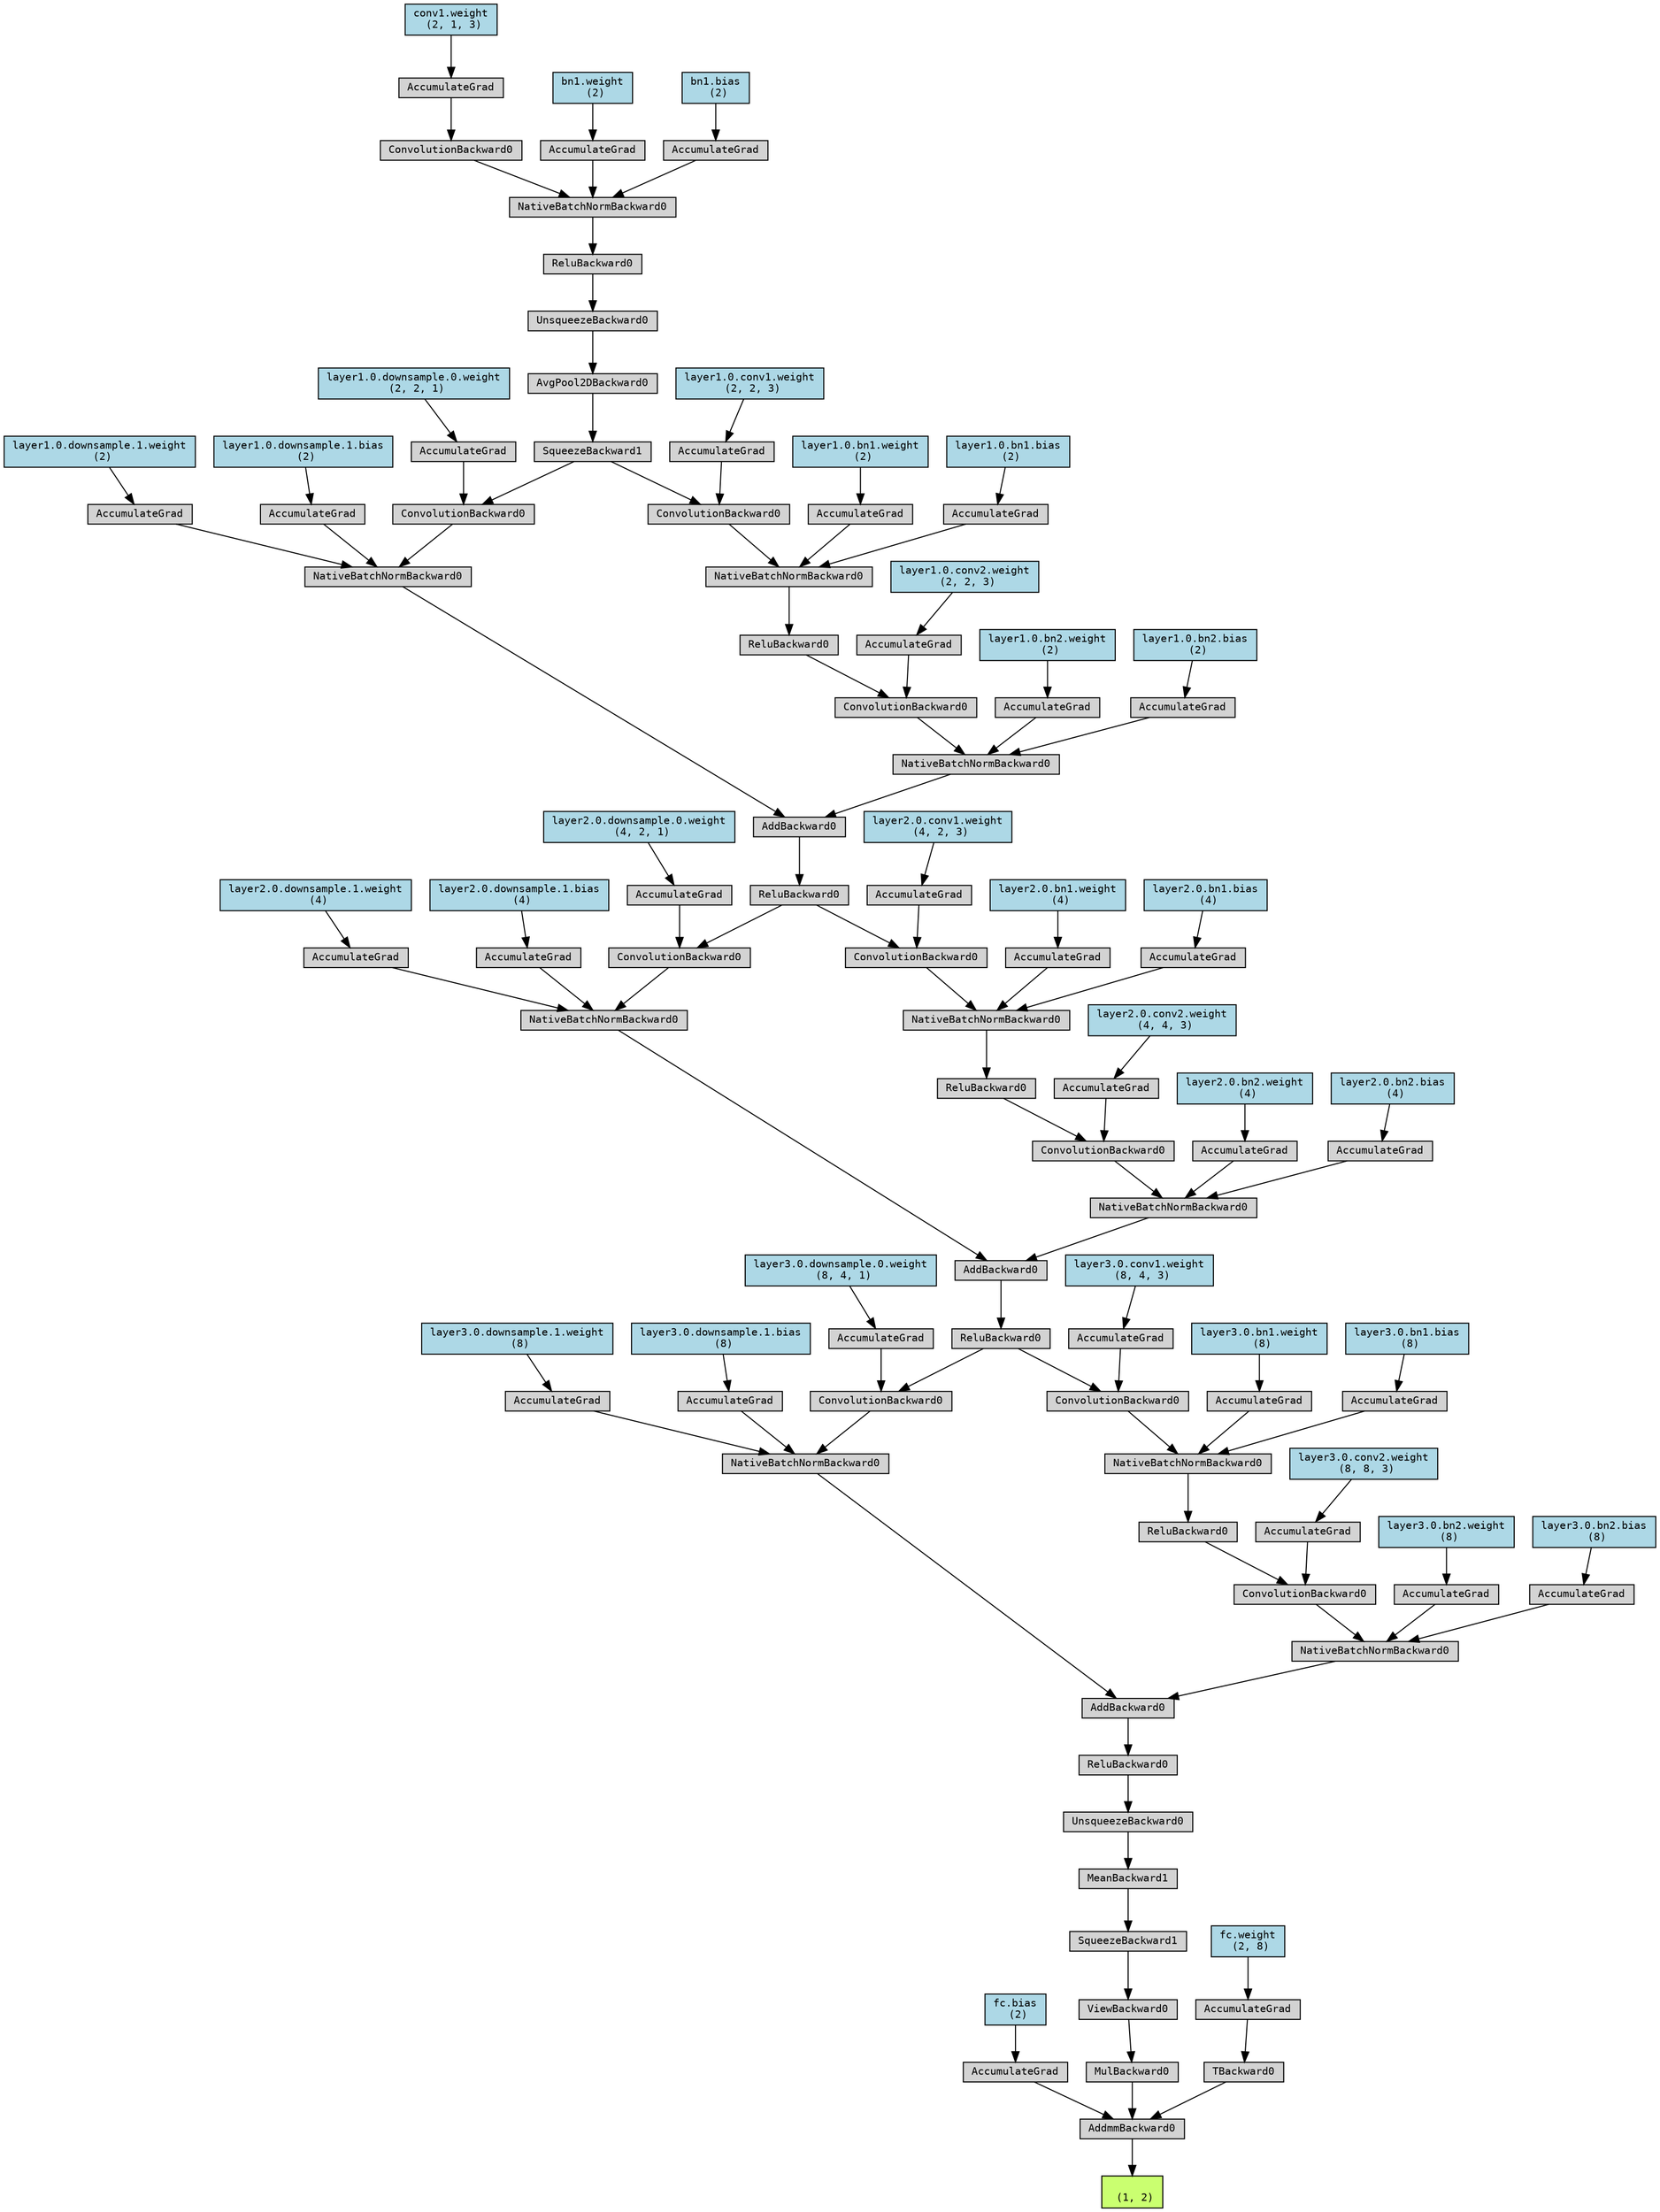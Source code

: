 digraph {
	graph [size="31.799999999999997,31.799999999999997"]
	node [align=left fontname=monospace fontsize=10 height=0.2 ranksep=0.1 shape=box style=filled]
	2533319736480 [label="
 (1, 2)" fillcolor=darkolivegreen1]
	2533828925312 [label=AddmmBackward0]
	2533836040144 -> 2533828925312
	2533319730160 [label="fc.bias
 (2)" fillcolor=lightblue]
	2533319730160 -> 2533836040144
	2533836040144 [label=AccumulateGrad]
	2533836040240 -> 2533828925312
	2533836040240 [label=MulBackward0]
	2533806445696 -> 2533836040240
	2533806445696 [label=ViewBackward0]
	2533836039952 -> 2533806445696
	2533836039952 [label=SqueezeBackward1]
	2533813933808 -> 2533836039952
	2533813933808 [label=MeanBackward1]
	2533836040432 -> 2533813933808
	2533836040432 [label=UnsqueezeBackward0]
	2533836040528 -> 2533836040432
	2533836040528 [label=ReluBackward0]
	2533836040624 -> 2533836040528
	2533836040624 [label=AddBackward0]
	2533836040720 -> 2533836040624
	2533836040720 [label=NativeBatchNormBackward0]
	2533832889760 -> 2533836040720
	2533832889760 [label=ConvolutionBackward0]
	2533813933760 -> 2533832889760
	2533813933760 [label=ReluBackward0]
	2533836041104 -> 2533813933760
	2533836041104 [label=NativeBatchNormBackward0]
	2533836041200 -> 2533836041104
	2533836041200 [label=ConvolutionBackward0]
	2533836041392 -> 2533836041200
	2533836041392 [label=ReluBackward0]
	2533836041536 -> 2533836041392
	2533836041536 [label=AddBackward0]
	2533836041632 -> 2533836041536
	2533836041632 [label=NativeBatchNormBackward0]
	2533836041776 -> 2533836041632
	2533836041776 [label=ConvolutionBackward0]
	2533836041968 -> 2533836041776
	2533836041968 [label=ReluBackward0]
	2533836042112 -> 2533836041968
	2533836042112 [label=NativeBatchNormBackward0]
	2533836042208 -> 2533836042112
	2533836042208 [label=ConvolutionBackward0]
	2533836042400 -> 2533836042208
	2533836042400 [label=ReluBackward0]
	2533836042544 -> 2533836042400
	2533836042544 [label=AddBackward0]
	2533836042640 -> 2533836042544
	2533836042640 [label=NativeBatchNormBackward0]
	2533836042784 -> 2533836042640
	2533836042784 [label=ConvolutionBackward0]
	2533836042976 -> 2533836042784
	2533836042976 [label=ReluBackward0]
	2533836043120 -> 2533836042976
	2533836043120 [label=NativeBatchNormBackward0]
	2533836043216 -> 2533836043120
	2533836043216 [label=ConvolutionBackward0]
	2533836043408 -> 2533836043216
	2533836043408 [label=SqueezeBackward1]
	2533836043552 -> 2533836043408
	2533836043552 [label=AvgPool2DBackward0]
	2533836043648 -> 2533836043552
	2533836043648 [label=UnsqueezeBackward0]
	2533836043744 -> 2533836043648
	2533836043744 [label=ReluBackward0]
	2533836043792 -> 2533836043744
	2533836043792 [label=NativeBatchNormBackward0]
	2533836043936 -> 2533836043792
	2533836043936 [label=ConvolutionBackward0]
	2533836044224 -> 2533836043936
	2533319682128 [label="conv1.weight
 (2, 1, 3)" fillcolor=lightblue]
	2533319682128 -> 2533836044224
	2533836044224 [label=AccumulateGrad]
	2533836043888 -> 2533836043792
	2533319682288 [label="bn1.weight
 (2)" fillcolor=lightblue]
	2533319682288 -> 2533836043888
	2533836043888 [label=AccumulateGrad]
	2533836044032 -> 2533836043792
	2533319682048 [label="bn1.bias
 (2)" fillcolor=lightblue]
	2533319682048 -> 2533836044032
	2533836044032 [label=AccumulateGrad]
	2533836043360 -> 2533836043216
	2533319687168 [label="layer1.0.conv1.weight
 (2, 2, 3)" fillcolor=lightblue]
	2533319687168 -> 2533836043360
	2533836043360 [label=AccumulateGrad]
	2533836043168 -> 2533836043120
	2533319687088 [label="layer1.0.bn1.weight
 (2)" fillcolor=lightblue]
	2533319687088 -> 2533836043168
	2533836043168 [label=AccumulateGrad]
	2533836043024 -> 2533836043120
	2533319675728 [label="layer1.0.bn1.bias
 (2)" fillcolor=lightblue]
	2533319675728 -> 2533836043024
	2533836043024 [label=AccumulateGrad]
	2533836042928 -> 2533836042784
	2533319677168 [label="layer1.0.conv2.weight
 (2, 2, 3)" fillcolor=lightblue]
	2533319677168 -> 2533836042928
	2533836042928 [label=AccumulateGrad]
	2533836042736 -> 2533836042640
	2533319677088 [label="layer1.0.bn2.weight
 (2)" fillcolor=lightblue]
	2533319677088 -> 2533836042736
	2533836042736 [label=AccumulateGrad]
	2533836042688 -> 2533836042640
	2533319687968 [label="layer1.0.bn2.bias
 (2)" fillcolor=lightblue]
	2533319687968 -> 2533836042688
	2533836042688 [label=AccumulateGrad]
	2533836042592 -> 2533836042544
	2533836042592 [label=NativeBatchNormBackward0]
	2533836043264 -> 2533836042592
	2533836043264 [label=ConvolutionBackward0]
	2533836043408 -> 2533836043264
	2533836043312 -> 2533836043264
	2533319688048 [label="layer1.0.downsample.0.weight
 (2, 2, 1)" fillcolor=lightblue]
	2533319688048 -> 2533836043312
	2533836043312 [label=AccumulateGrad]
	2533836043696 -> 2533836042592
	2533319687568 [label="layer1.0.downsample.1.weight
 (2)" fillcolor=lightblue]
	2533319687568 -> 2533836043696
	2533836043696 [label=AccumulateGrad]
	2533836042832 -> 2533836042592
	2533319687488 [label="layer1.0.downsample.1.bias
 (2)" fillcolor=lightblue]
	2533319687488 -> 2533836042832
	2533836042832 [label=AccumulateGrad]
	2533836042352 -> 2533836042208
	2533319724960 [label="layer2.0.conv1.weight
 (4, 2, 3)" fillcolor=lightblue]
	2533319724960 -> 2533836042352
	2533836042352 [label=AccumulateGrad]
	2533836042160 -> 2533836042112
	2533319724880 [label="layer2.0.bn1.weight
 (4)" fillcolor=lightblue]
	2533319724880 -> 2533836042160
	2533836042160 [label=AccumulateGrad]
	2533836042016 -> 2533836042112
	2533319731360 [label="layer2.0.bn1.bias
 (4)" fillcolor=lightblue]
	2533319731360 -> 2533836042016
	2533836042016 [label=AccumulateGrad]
	2533836041920 -> 2533836041776
	2533319731120 [label="layer2.0.conv2.weight
 (4, 4, 3)" fillcolor=lightblue]
	2533319731120 -> 2533836041920
	2533836041920 [label=AccumulateGrad]
	2533836041728 -> 2533836041632
	2533319724640 [label="layer2.0.bn2.weight
 (4)" fillcolor=lightblue]
	2533319724640 -> 2533836041728
	2533836041728 [label=AccumulateGrad]
	2533836041680 -> 2533836041632
	2533319724560 [label="layer2.0.bn2.bias
 (4)" fillcolor=lightblue]
	2533319724560 -> 2533836041680
	2533836041680 [label=AccumulateGrad]
	2533836041584 -> 2533836041536
	2533836041584 [label=NativeBatchNormBackward0]
	2533836042256 -> 2533836041584
	2533836042256 [label=ConvolutionBackward0]
	2533836042400 -> 2533836042256
	2533836042304 -> 2533836042256
	2533319731680 [label="layer2.0.downsample.0.weight
 (4, 2, 1)" fillcolor=lightblue]
	2533319731680 -> 2533836042304
	2533836042304 [label=AccumulateGrad]
	2533836042880 -> 2533836041584
	2533319731600 [label="layer2.0.downsample.1.weight
 (4)" fillcolor=lightblue]
	2533319731600 -> 2533836042880
	2533836042880 [label=AccumulateGrad]
	2533836041824 -> 2533836041584
	2533319725040 [label="layer2.0.downsample.1.bias
 (4)" fillcolor=lightblue]
	2533319725040 -> 2533836041824
	2533836041824 [label=AccumulateGrad]
	2533836041344 -> 2533836041200
	2533319724080 [label="layer3.0.conv1.weight
 (8, 4, 3)" fillcolor=lightblue]
	2533319724080 -> 2533836041344
	2533836041344 [label=AccumulateGrad]
	2533836041152 -> 2533836041104
	2533319730400 [label="layer3.0.bn1.weight
 (8)" fillcolor=lightblue]
	2533319730400 -> 2533836041152
	2533836041152 [label=AccumulateGrad]
	2533836041008 -> 2533836041104
	2533319730320 [label="layer3.0.bn1.bias
 (8)" fillcolor=lightblue]
	2533319730320 -> 2533836041008
	2533836041008 [label=AccumulateGrad]
	2533836040960 -> 2533832889760
	2533319723760 [label="layer3.0.conv2.weight
 (8, 8, 3)" fillcolor=lightblue]
	2533319723760 -> 2533836040960
	2533836040960 [label=AccumulateGrad]
	2533836040864 -> 2533836040720
	2533319730560 [label="layer3.0.bn2.weight
 (8)" fillcolor=lightblue]
	2533319730560 -> 2533836040864
	2533836040864 [label=AccumulateGrad]
	2533836040816 -> 2533836040720
	2533319730480 [label="layer3.0.bn2.bias
 (8)" fillcolor=lightblue]
	2533319730480 -> 2533836040816
	2533836040816 [label=AccumulateGrad]
	2533836040672 -> 2533836040624
	2533836040672 [label=NativeBatchNormBackward0]
	2533836041248 -> 2533836040672
	2533836041248 [label=ConvolutionBackward0]
	2533836041392 -> 2533836041248
	2533836041296 -> 2533836041248
	2533319730880 [label="layer3.0.downsample.0.weight
 (8, 4, 1)" fillcolor=lightblue]
	2533319730880 -> 2533836041296
	2533836041296 [label=AccumulateGrad]
	2533836041872 -> 2533836040672
	2533319730800 [label="layer3.0.downsample.1.weight
 (8)" fillcolor=lightblue]
	2533319730800 -> 2533836041872
	2533836041872 [label=AccumulateGrad]
	2533836040768 -> 2533836040672
	2533319724320 [label="layer3.0.downsample.1.bias
 (8)" fillcolor=lightblue]
	2533319724320 -> 2533836040768
	2533836040768 [label=AccumulateGrad]
	2533836040192 -> 2533828925312
	2533836040192 [label=TBackward0]
	2533827898736 -> 2533836040192
	2533319730240 [label="fc.weight
 (2, 8)" fillcolor=lightblue]
	2533319730240 -> 2533827898736
	2533827898736 [label=AccumulateGrad]
	2533828925312 -> 2533319736480
}
